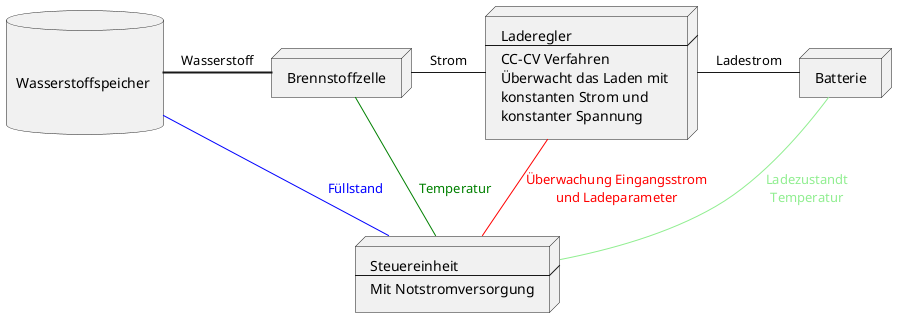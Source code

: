 @startuml task1
database htank [
    
    
    Wasserstoffspeicher 


]
node bzelle [
    Brennstoffzelle
]
node Laderegler [
    Laderegler
    ----
    CC-CV Verfahren
    Überwacht das Laden mit 
    konstanten Strom und 
    konstanter Spannung
]
node Batterie
node Steuereinheit [
    Steuereinheit
    ----
    Mit Notstromversorgung
]


htank = bzelle :Wasserstoff
bzelle - Laderegler :Strom
Laderegler - Batterie :Ladestrom
Laderegler -- Steuereinheit #red;text:red :Überwachung Eingangsstrom\nund Ladeparameter
htank -- Steuereinheit #blue;text:blue : Füllstand
bzelle -- Steuereinheit #green;text:green :Temperatur
Batterie -- Steuereinheit #lightgreen;text:lightgreen :Ladezustandt\nTemperatur

@enduml